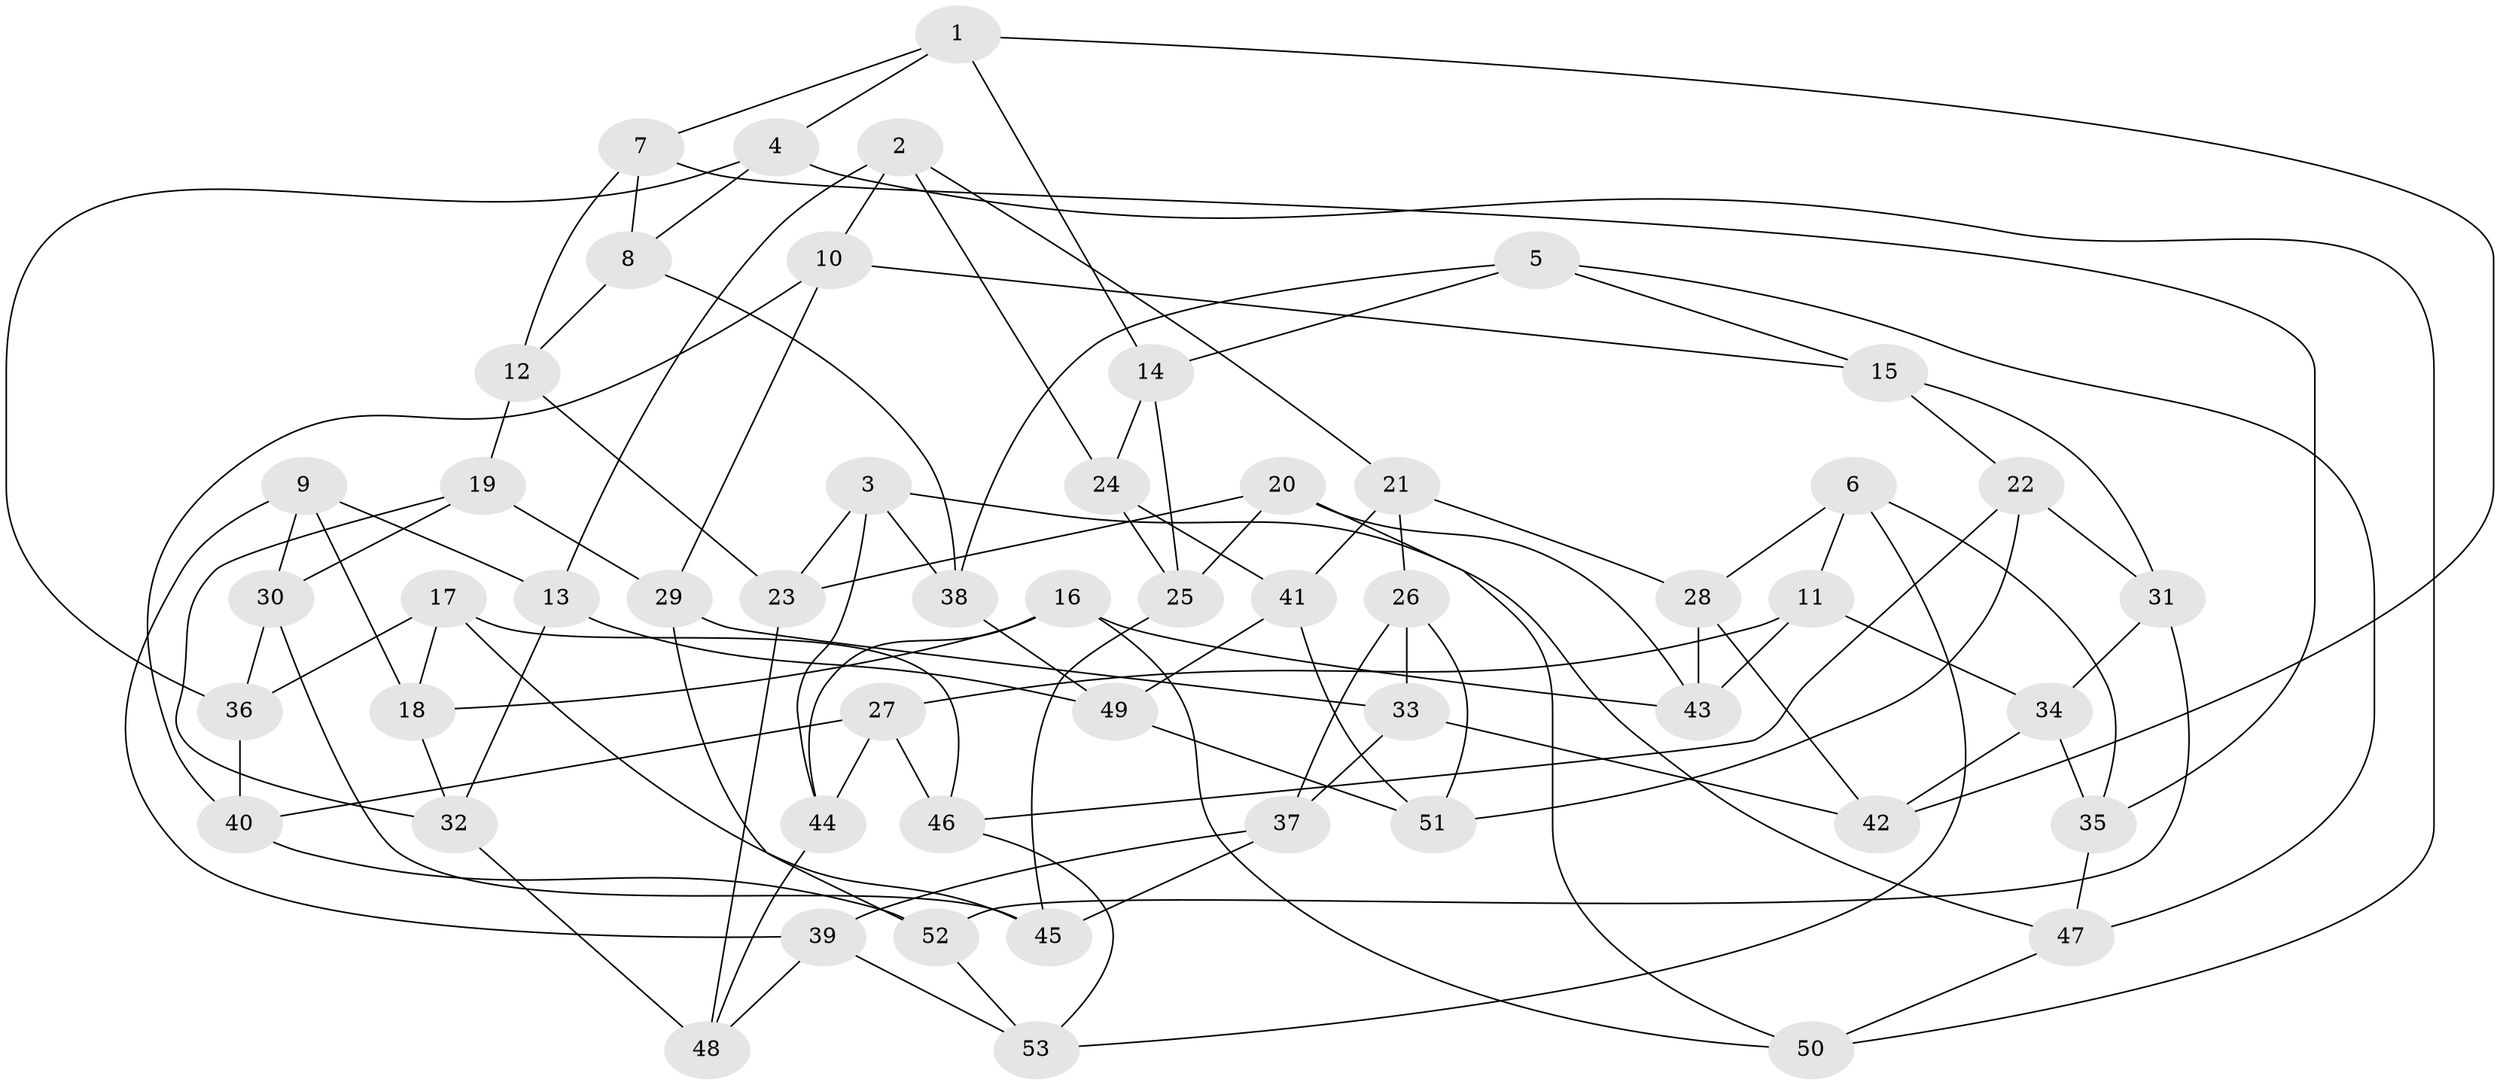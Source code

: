 // Generated by graph-tools (version 1.1) at 2025/38/03/09/25 02:38:09]
// undirected, 53 vertices, 106 edges
graph export_dot {
graph [start="1"]
  node [color=gray90,style=filled];
  1;
  2;
  3;
  4;
  5;
  6;
  7;
  8;
  9;
  10;
  11;
  12;
  13;
  14;
  15;
  16;
  17;
  18;
  19;
  20;
  21;
  22;
  23;
  24;
  25;
  26;
  27;
  28;
  29;
  30;
  31;
  32;
  33;
  34;
  35;
  36;
  37;
  38;
  39;
  40;
  41;
  42;
  43;
  44;
  45;
  46;
  47;
  48;
  49;
  50;
  51;
  52;
  53;
  1 -- 42;
  1 -- 4;
  1 -- 14;
  1 -- 7;
  2 -- 24;
  2 -- 10;
  2 -- 13;
  2 -- 21;
  3 -- 47;
  3 -- 38;
  3 -- 23;
  3 -- 44;
  4 -- 8;
  4 -- 36;
  4 -- 50;
  5 -- 15;
  5 -- 47;
  5 -- 14;
  5 -- 38;
  6 -- 28;
  6 -- 53;
  6 -- 11;
  6 -- 35;
  7 -- 35;
  7 -- 8;
  7 -- 12;
  8 -- 12;
  8 -- 38;
  9 -- 30;
  9 -- 39;
  9 -- 13;
  9 -- 18;
  10 -- 29;
  10 -- 15;
  10 -- 40;
  11 -- 27;
  11 -- 34;
  11 -- 43;
  12 -- 23;
  12 -- 19;
  13 -- 49;
  13 -- 32;
  14 -- 25;
  14 -- 24;
  15 -- 31;
  15 -- 22;
  16 -- 43;
  16 -- 44;
  16 -- 18;
  16 -- 50;
  17 -- 45;
  17 -- 46;
  17 -- 36;
  17 -- 18;
  18 -- 32;
  19 -- 30;
  19 -- 32;
  19 -- 29;
  20 -- 50;
  20 -- 25;
  20 -- 23;
  20 -- 43;
  21 -- 28;
  21 -- 41;
  21 -- 26;
  22 -- 31;
  22 -- 51;
  22 -- 46;
  23 -- 48;
  24 -- 25;
  24 -- 41;
  25 -- 45;
  26 -- 51;
  26 -- 33;
  26 -- 37;
  27 -- 40;
  27 -- 44;
  27 -- 46;
  28 -- 43;
  28 -- 42;
  29 -- 33;
  29 -- 52;
  30 -- 45;
  30 -- 36;
  31 -- 34;
  31 -- 52;
  32 -- 48;
  33 -- 37;
  33 -- 42;
  34 -- 42;
  34 -- 35;
  35 -- 47;
  36 -- 40;
  37 -- 39;
  37 -- 45;
  38 -- 49;
  39 -- 53;
  39 -- 48;
  40 -- 52;
  41 -- 51;
  41 -- 49;
  44 -- 48;
  46 -- 53;
  47 -- 50;
  49 -- 51;
  52 -- 53;
}
